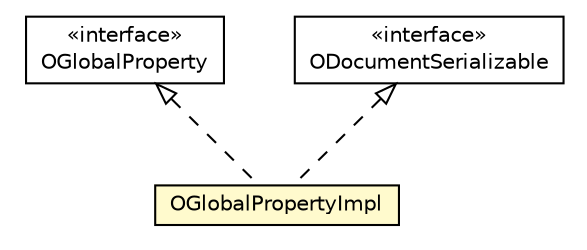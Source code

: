 #!/usr/local/bin/dot
#
# Class diagram 
# Generated by UMLGraph version R5_6-24-gf6e263 (http://www.umlgraph.org/)
#

digraph G {
	edge [fontname="Helvetica",fontsize=10,labelfontname="Helvetica",labelfontsize=10];
	node [fontname="Helvetica",fontsize=10,shape=plaintext];
	nodesep=0.25;
	ranksep=0.5;
	// com.orientechnologies.orient.core.metadata.schema.OGlobalProperty
	c3491357 [label=<<table title="com.orientechnologies.orient.core.metadata.schema.OGlobalProperty" border="0" cellborder="1" cellspacing="0" cellpadding="2" port="p" href="./OGlobalProperty.html">
		<tr><td><table border="0" cellspacing="0" cellpadding="1">
<tr><td align="center" balign="center"> &#171;interface&#187; </td></tr>
<tr><td align="center" balign="center"> OGlobalProperty </td></tr>
		</table></td></tr>
		</table>>, URL="./OGlobalProperty.html", fontname="Helvetica", fontcolor="black", fontsize=10.0];
	// com.orientechnologies.orient.core.metadata.schema.OGlobalPropertyImpl
	c3491368 [label=<<table title="com.orientechnologies.orient.core.metadata.schema.OGlobalPropertyImpl" border="0" cellborder="1" cellspacing="0" cellpadding="2" port="p" bgcolor="lemonChiffon" href="./OGlobalPropertyImpl.html">
		<tr><td><table border="0" cellspacing="0" cellpadding="1">
<tr><td align="center" balign="center"> OGlobalPropertyImpl </td></tr>
		</table></td></tr>
		</table>>, URL="./OGlobalPropertyImpl.html", fontname="Helvetica", fontcolor="black", fontsize=10.0];
	// com.orientechnologies.orient.core.serialization.ODocumentSerializable
	c3492136 [label=<<table title="com.orientechnologies.orient.core.serialization.ODocumentSerializable" border="0" cellborder="1" cellspacing="0" cellpadding="2" port="p" href="../../serialization/ODocumentSerializable.html">
		<tr><td><table border="0" cellspacing="0" cellpadding="1">
<tr><td align="center" balign="center"> &#171;interface&#187; </td></tr>
<tr><td align="center" balign="center"> ODocumentSerializable </td></tr>
		</table></td></tr>
		</table>>, URL="../../serialization/ODocumentSerializable.html", fontname="Helvetica", fontcolor="black", fontsize=10.0];
	//com.orientechnologies.orient.core.metadata.schema.OGlobalPropertyImpl implements com.orientechnologies.orient.core.metadata.schema.OGlobalProperty
	c3491357:p -> c3491368:p [dir=back,arrowtail=empty,style=dashed];
	//com.orientechnologies.orient.core.metadata.schema.OGlobalPropertyImpl implements com.orientechnologies.orient.core.serialization.ODocumentSerializable
	c3492136:p -> c3491368:p [dir=back,arrowtail=empty,style=dashed];
}

